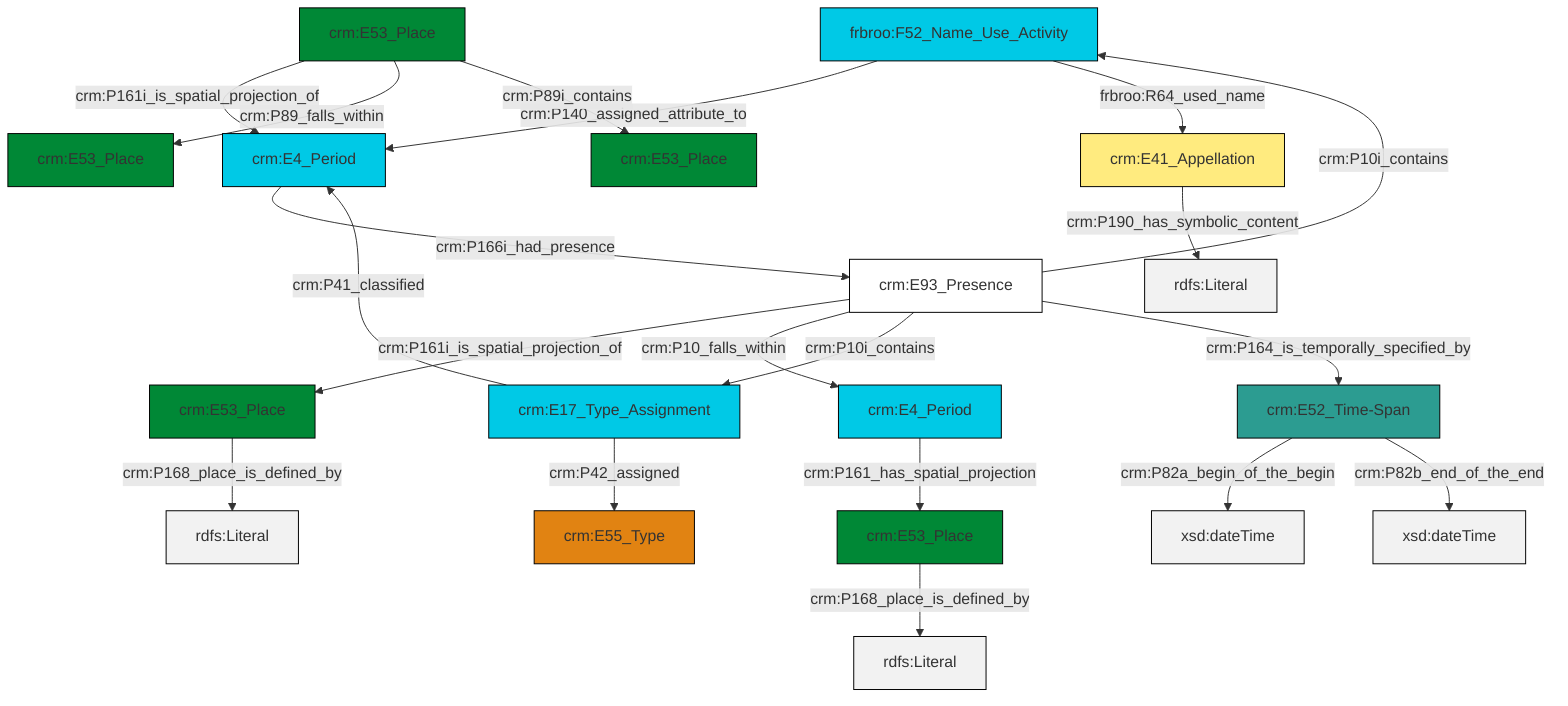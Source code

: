 graph TD
classDef Literal fill:#f2f2f2,stroke:#000000;
classDef CRM_Entity fill:#FFFFFF,stroke:#000000;
classDef Temporal_Entity fill:#00C9E6, stroke:#000000;
classDef Type fill:#E18312, stroke:#000000;
classDef Time-Span fill:#2C9C91, stroke:#000000;
classDef Appellation fill:#FFEB7F, stroke:#000000;
classDef Place fill:#008836, stroke:#000000;
classDef Persistent_Item fill:#B266B2, stroke:#000000;
classDef Conceptual_Object fill:#FFD700, stroke:#000000;
classDef Physical_Thing fill:#D2B48C, stroke:#000000;
classDef Actor fill:#f58aad, stroke:#000000;
classDef PC_Classes fill:#4ce600, stroke:#000000;
classDef Multi fill:#cccccc,stroke:#000000;

6["crm:E53_Place"]:::Place -->|crm:P161i_is_spatial_projection_of| 7["crm:E4_Period"]:::Temporal_Entity
0["frbroo:F52_Name_Use_Activity"]:::Temporal_Entity -->|crm:P140_assigned_attribute_to| 7["crm:E4_Period"]:::Temporal_Entity
8["crm:E4_Period"]:::Temporal_Entity -->|crm:P161_has_spatial_projection| 9["crm:E53_Place"]:::Place
4["crm:E93_Presence"]:::CRM_Entity -->|crm:P161i_is_spatial_projection_of| 12["crm:E53_Place"]:::Place
12["crm:E53_Place"]:::Place -->|crm:P168_place_is_defined_by| 13[rdfs:Literal]:::Literal
4["crm:E93_Presence"]:::CRM_Entity -->|crm:P10_falls_within| 8["crm:E4_Period"]:::Temporal_Entity
0["frbroo:F52_Name_Use_Activity"]:::Temporal_Entity -->|frbroo:R64_used_name| 16["crm:E41_Appellation"]:::Appellation
6["crm:E53_Place"]:::Place -->|crm:P89_falls_within| 10["crm:E53_Place"]:::Place
4["crm:E93_Presence"]:::CRM_Entity -->|crm:P10i_contains| 14["crm:E17_Type_Assignment"]:::Temporal_Entity
9["crm:E53_Place"]:::Place -->|crm:P168_place_is_defined_by| 21[rdfs:Literal]:::Literal
7["crm:E4_Period"]:::Temporal_Entity -->|crm:P166i_had_presence| 4["crm:E93_Presence"]:::CRM_Entity
6["crm:E53_Place"]:::Place -->|crm:P89i_contains| 22["crm:E53_Place"]:::Place
14["crm:E17_Type_Assignment"]:::Temporal_Entity -->|crm:P41_classified| 7["crm:E4_Period"]:::Temporal_Entity
2["crm:E52_Time-Span"]:::Time-Span -->|crm:P82a_begin_of_the_begin| 25[xsd:dateTime]:::Literal
14["crm:E17_Type_Assignment"]:::Temporal_Entity -->|crm:P42_assigned| 18["crm:E55_Type"]:::Type
4["crm:E93_Presence"]:::CRM_Entity -->|crm:P10i_contains| 0["frbroo:F52_Name_Use_Activity"]:::Temporal_Entity
2["crm:E52_Time-Span"]:::Time-Span -->|crm:P82b_end_of_the_end| 27[xsd:dateTime]:::Literal
16["crm:E41_Appellation"]:::Appellation -->|crm:P190_has_symbolic_content| 29[rdfs:Literal]:::Literal
4["crm:E93_Presence"]:::CRM_Entity -->|crm:P164_is_temporally_specified_by| 2["crm:E52_Time-Span"]:::Time-Span